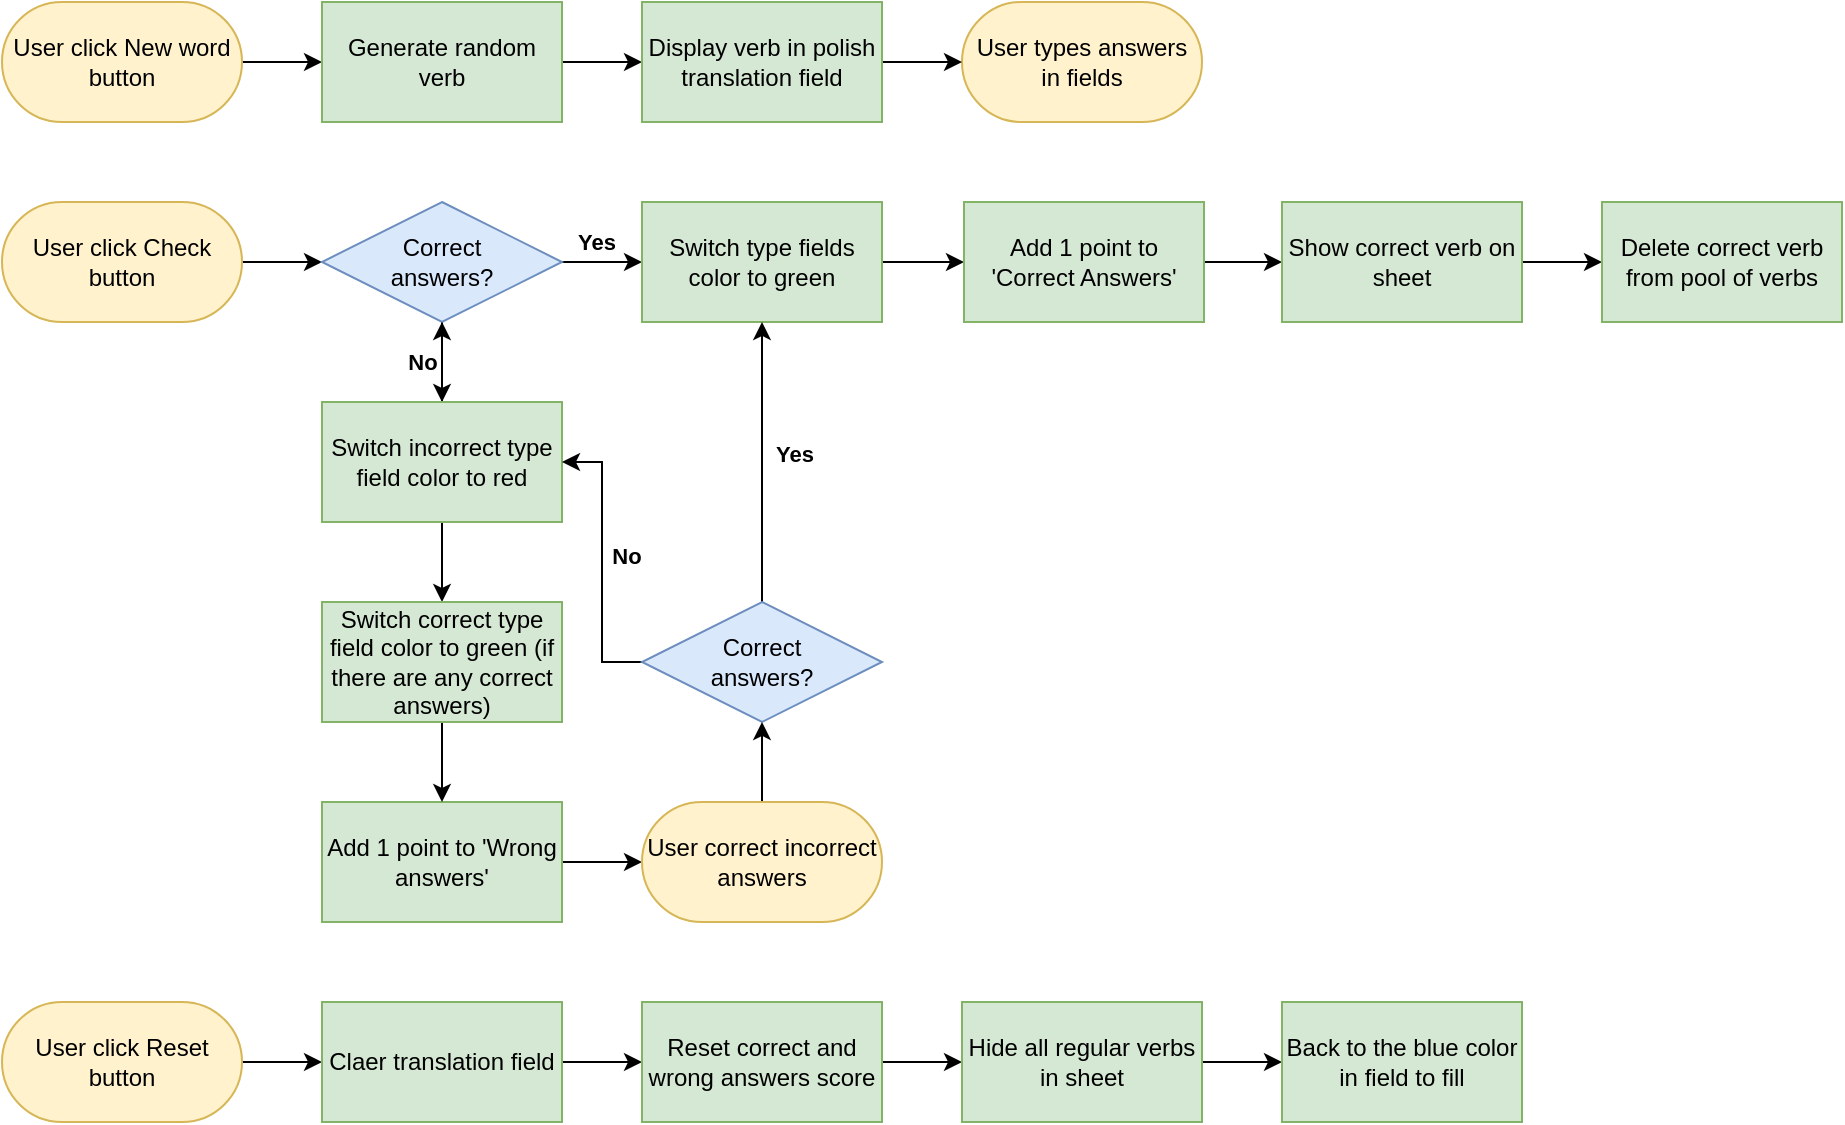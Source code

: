 <mxfile version="24.4.4" type="github">
  <diagram name="Strona-1" id="HVh6dgmQkRU_LPTNf-1_">
    <mxGraphModel dx="1122" dy="684" grid="1" gridSize="10" guides="1" tooltips="1" connect="1" arrows="1" fold="1" page="1" pageScale="1" pageWidth="827" pageHeight="1169" math="0" shadow="0">
      <root>
        <mxCell id="0" />
        <mxCell id="1" parent="0" />
        <mxCell id="uzbUSXCzAW2C1Ospv1cJ-5" style="edgeStyle=orthogonalEdgeStyle;rounded=0;orthogonalLoop=1;jettySize=auto;html=1;exitX=1;exitY=0.5;exitDx=0;exitDy=0;entryX=0;entryY=0.5;entryDx=0;entryDy=0;" edge="1" parent="1" source="uzbUSXCzAW2C1Ospv1cJ-3" target="uzbUSXCzAW2C1Ospv1cJ-6">
          <mxGeometry relative="1" as="geometry">
            <mxPoint x="160" y="30" as="targetPoint" />
          </mxGeometry>
        </mxCell>
        <mxCell id="uzbUSXCzAW2C1Ospv1cJ-3" value="User click New word button" style="rounded=1;whiteSpace=wrap;html=1;arcSize=50;fillColor=#fff2cc;strokeColor=#d6b656;" vertex="1" parent="1">
          <mxGeometry width="120" height="60" as="geometry" />
        </mxCell>
        <mxCell id="uzbUSXCzAW2C1Ospv1cJ-32" style="edgeStyle=orthogonalEdgeStyle;rounded=0;orthogonalLoop=1;jettySize=auto;html=1;exitX=1;exitY=0.5;exitDx=0;exitDy=0;" edge="1" parent="1" source="uzbUSXCzAW2C1Ospv1cJ-6" target="uzbUSXCzAW2C1Ospv1cJ-31">
          <mxGeometry relative="1" as="geometry" />
        </mxCell>
        <mxCell id="uzbUSXCzAW2C1Ospv1cJ-6" value="Generate random verb" style="rounded=0;whiteSpace=wrap;html=1;fillColor=#d5e8d4;strokeColor=#82b366;" vertex="1" parent="1">
          <mxGeometry x="160" width="120" height="60" as="geometry" />
        </mxCell>
        <mxCell id="uzbUSXCzAW2C1Ospv1cJ-9" value="User types answers in fields" style="rounded=1;whiteSpace=wrap;html=1;arcSize=50;fillColor=#fff2cc;strokeColor=#d6b656;" vertex="1" parent="1">
          <mxGeometry x="480" width="120" height="60" as="geometry" />
        </mxCell>
        <mxCell id="uzbUSXCzAW2C1Ospv1cJ-18" style="edgeStyle=orthogonalEdgeStyle;rounded=0;orthogonalLoop=1;jettySize=auto;html=1;exitX=1;exitY=0.5;exitDx=0;exitDy=0;entryX=0;entryY=0.5;entryDx=0;entryDy=0;" edge="1" parent="1" source="uzbUSXCzAW2C1Ospv1cJ-12" target="uzbUSXCzAW2C1Ospv1cJ-14">
          <mxGeometry relative="1" as="geometry" />
        </mxCell>
        <mxCell id="uzbUSXCzAW2C1Ospv1cJ-12" value="User click Check button" style="rounded=1;whiteSpace=wrap;html=1;arcSize=50;fillColor=#fff2cc;strokeColor=#d6b656;" vertex="1" parent="1">
          <mxGeometry y="100" width="120" height="60" as="geometry" />
        </mxCell>
        <mxCell id="uzbUSXCzAW2C1Ospv1cJ-20" style="edgeStyle=orthogonalEdgeStyle;rounded=0;orthogonalLoop=1;jettySize=auto;html=1;exitX=1;exitY=0.5;exitDx=0;exitDy=0;entryX=0;entryY=0.5;entryDx=0;entryDy=0;" edge="1" parent="1" source="uzbUSXCzAW2C1Ospv1cJ-14" target="uzbUSXCzAW2C1Ospv1cJ-19">
          <mxGeometry relative="1" as="geometry" />
        </mxCell>
        <mxCell id="uzbUSXCzAW2C1Ospv1cJ-21" value="Yes" style="edgeLabel;html=1;align=center;verticalAlign=middle;resizable=0;points=[];fontStyle=1" vertex="1" connectable="0" parent="uzbUSXCzAW2C1Ospv1cJ-20">
          <mxGeometry x="-0.175" relative="1" as="geometry">
            <mxPoint y="-10" as="offset" />
          </mxGeometry>
        </mxCell>
        <mxCell id="uzbUSXCzAW2C1Ospv1cJ-25" style="edgeStyle=orthogonalEdgeStyle;rounded=0;orthogonalLoop=1;jettySize=auto;html=1;entryX=0.5;entryY=0;entryDx=0;entryDy=0;" edge="1" parent="1" source="uzbUSXCzAW2C1Ospv1cJ-14" target="uzbUSXCzAW2C1Ospv1cJ-24">
          <mxGeometry relative="1" as="geometry" />
        </mxCell>
        <mxCell id="uzbUSXCzAW2C1Ospv1cJ-14" value="Correct&lt;div&gt;answers?&lt;/div&gt;" style="rhombus;whiteSpace=wrap;html=1;fillColor=#dae8fc;strokeColor=#6c8ebf;" vertex="1" parent="1">
          <mxGeometry x="160" y="100" width="120" height="60" as="geometry" />
        </mxCell>
        <mxCell id="uzbUSXCzAW2C1Ospv1cJ-15" style="edgeStyle=orthogonalEdgeStyle;rounded=0;orthogonalLoop=1;jettySize=auto;html=1;exitX=0.5;exitY=1;exitDx=0;exitDy=0;" edge="1" parent="1" source="uzbUSXCzAW2C1Ospv1cJ-14" target="uzbUSXCzAW2C1Ospv1cJ-14">
          <mxGeometry relative="1" as="geometry" />
        </mxCell>
        <mxCell id="uzbUSXCzAW2C1Ospv1cJ-30" style="edgeStyle=orthogonalEdgeStyle;rounded=0;orthogonalLoop=1;jettySize=auto;html=1;exitX=1;exitY=0.5;exitDx=0;exitDy=0;" edge="1" parent="1" source="uzbUSXCzAW2C1Ospv1cJ-19" target="uzbUSXCzAW2C1Ospv1cJ-29">
          <mxGeometry relative="1" as="geometry" />
        </mxCell>
        <mxCell id="uzbUSXCzAW2C1Ospv1cJ-19" value="Switch type fields color to green" style="rounded=0;whiteSpace=wrap;html=1;fillColor=#d5e8d4;strokeColor=#82b366;" vertex="1" parent="1">
          <mxGeometry x="320" y="100" width="120" height="60" as="geometry" />
        </mxCell>
        <mxCell id="uzbUSXCzAW2C1Ospv1cJ-27" value="" style="edgeStyle=orthogonalEdgeStyle;rounded=0;orthogonalLoop=1;jettySize=auto;html=1;" edge="1" parent="1" source="uzbUSXCzAW2C1Ospv1cJ-24" target="uzbUSXCzAW2C1Ospv1cJ-14">
          <mxGeometry relative="1" as="geometry" />
        </mxCell>
        <mxCell id="uzbUSXCzAW2C1Ospv1cJ-28" value="No" style="edgeLabel;html=1;align=center;verticalAlign=middle;resizable=0;points=[];fontStyle=1" vertex="1" connectable="0" parent="uzbUSXCzAW2C1Ospv1cJ-27">
          <mxGeometry x="0.44" y="-3" relative="1" as="geometry">
            <mxPoint x="-13" y="9" as="offset" />
          </mxGeometry>
        </mxCell>
        <mxCell id="uzbUSXCzAW2C1Ospv1cJ-51" style="edgeStyle=orthogonalEdgeStyle;rounded=0;orthogonalLoop=1;jettySize=auto;html=1;exitX=0.5;exitY=1;exitDx=0;exitDy=0;entryX=0.5;entryY=0;entryDx=0;entryDy=0;" edge="1" parent="1" source="uzbUSXCzAW2C1Ospv1cJ-24" target="uzbUSXCzAW2C1Ospv1cJ-37">
          <mxGeometry relative="1" as="geometry" />
        </mxCell>
        <mxCell id="uzbUSXCzAW2C1Ospv1cJ-24" value="Switch incorrect type field color to red" style="rounded=0;whiteSpace=wrap;html=1;fillColor=#d5e8d4;strokeColor=#82b366;" vertex="1" parent="1">
          <mxGeometry x="160" y="200" width="120" height="60" as="geometry" />
        </mxCell>
        <mxCell id="uzbUSXCzAW2C1Ospv1cJ-48" style="edgeStyle=orthogonalEdgeStyle;rounded=0;orthogonalLoop=1;jettySize=auto;html=1;exitX=1;exitY=0.5;exitDx=0;exitDy=0;" edge="1" parent="1" source="uzbUSXCzAW2C1Ospv1cJ-29" target="uzbUSXCzAW2C1Ospv1cJ-47">
          <mxGeometry relative="1" as="geometry" />
        </mxCell>
        <mxCell id="uzbUSXCzAW2C1Ospv1cJ-29" value="Add 1 point to &#39;Correct Answers&#39;" style="rounded=0;whiteSpace=wrap;html=1;fillColor=#d5e8d4;strokeColor=#82b366;" vertex="1" parent="1">
          <mxGeometry x="481" y="100" width="120" height="60" as="geometry" />
        </mxCell>
        <mxCell id="uzbUSXCzAW2C1Ospv1cJ-34" style="edgeStyle=orthogonalEdgeStyle;rounded=0;orthogonalLoop=1;jettySize=auto;html=1;exitX=1;exitY=0.5;exitDx=0;exitDy=0;entryX=0;entryY=0.5;entryDx=0;entryDy=0;" edge="1" parent="1" source="uzbUSXCzAW2C1Ospv1cJ-31" target="uzbUSXCzAW2C1Ospv1cJ-9">
          <mxGeometry relative="1" as="geometry" />
        </mxCell>
        <mxCell id="uzbUSXCzAW2C1Ospv1cJ-31" value="Display verb in polish translation field" style="rounded=0;whiteSpace=wrap;html=1;fillColor=#d5e8d4;strokeColor=#82b366;" vertex="1" parent="1">
          <mxGeometry x="320" width="120" height="60" as="geometry" />
        </mxCell>
        <mxCell id="uzbUSXCzAW2C1Ospv1cJ-70" style="edgeStyle=orthogonalEdgeStyle;rounded=0;orthogonalLoop=1;jettySize=auto;html=1;exitX=1;exitY=0.5;exitDx=0;exitDy=0;entryX=0;entryY=0.5;entryDx=0;entryDy=0;" edge="1" parent="1" source="uzbUSXCzAW2C1Ospv1cJ-35" target="uzbUSXCzAW2C1Ospv1cJ-69">
          <mxGeometry relative="1" as="geometry" />
        </mxCell>
        <mxCell id="uzbUSXCzAW2C1Ospv1cJ-35" value="Add 1 point to &#39;Wrong answers&#39;" style="rounded=0;whiteSpace=wrap;html=1;fillColor=#d5e8d4;strokeColor=#82b366;" vertex="1" parent="1">
          <mxGeometry x="160" y="400" width="120" height="60" as="geometry" />
        </mxCell>
        <mxCell id="uzbUSXCzAW2C1Ospv1cJ-52" style="edgeStyle=orthogonalEdgeStyle;rounded=0;orthogonalLoop=1;jettySize=auto;html=1;exitX=0.5;exitY=1;exitDx=0;exitDy=0;entryX=0.5;entryY=0;entryDx=0;entryDy=0;" edge="1" parent="1" source="uzbUSXCzAW2C1Ospv1cJ-37" target="uzbUSXCzAW2C1Ospv1cJ-35">
          <mxGeometry relative="1" as="geometry" />
        </mxCell>
        <mxCell id="uzbUSXCzAW2C1Ospv1cJ-37" value="Switch correct type field color to green (if there are any correct answers)" style="rounded=0;whiteSpace=wrap;html=1;fillColor=#d5e8d4;strokeColor=#82b366;" vertex="1" parent="1">
          <mxGeometry x="160" y="300" width="120" height="60" as="geometry" />
        </mxCell>
        <mxCell id="uzbUSXCzAW2C1Ospv1cJ-72" style="edgeStyle=orthogonalEdgeStyle;rounded=0;orthogonalLoop=1;jettySize=auto;html=1;exitX=0.5;exitY=0;exitDx=0;exitDy=0;entryX=0.5;entryY=1;entryDx=0;entryDy=0;" edge="1" parent="1" source="uzbUSXCzAW2C1Ospv1cJ-40" target="uzbUSXCzAW2C1Ospv1cJ-19">
          <mxGeometry relative="1" as="geometry" />
        </mxCell>
        <mxCell id="uzbUSXCzAW2C1Ospv1cJ-74" style="edgeStyle=orthogonalEdgeStyle;rounded=0;orthogonalLoop=1;jettySize=auto;html=1;exitX=0;exitY=0.5;exitDx=0;exitDy=0;entryX=1;entryY=0.5;entryDx=0;entryDy=0;" edge="1" parent="1" source="uzbUSXCzAW2C1Ospv1cJ-40" target="uzbUSXCzAW2C1Ospv1cJ-24">
          <mxGeometry relative="1" as="geometry" />
        </mxCell>
        <mxCell id="uzbUSXCzAW2C1Ospv1cJ-40" value="Correct&lt;div&gt;answers?&lt;/div&gt;" style="rhombus;whiteSpace=wrap;html=1;fillColor=#dae8fc;strokeColor=#6c8ebf;" vertex="1" parent="1">
          <mxGeometry x="320" y="300" width="120" height="60" as="geometry" />
        </mxCell>
        <mxCell id="uzbUSXCzAW2C1Ospv1cJ-50" style="edgeStyle=orthogonalEdgeStyle;rounded=0;orthogonalLoop=1;jettySize=auto;html=1;exitX=1;exitY=0.5;exitDx=0;exitDy=0;" edge="1" parent="1" source="uzbUSXCzAW2C1Ospv1cJ-47" target="uzbUSXCzAW2C1Ospv1cJ-49">
          <mxGeometry relative="1" as="geometry" />
        </mxCell>
        <mxCell id="uzbUSXCzAW2C1Ospv1cJ-47" value="Show correct verb on sheet" style="rounded=0;whiteSpace=wrap;html=1;fillColor=#d5e8d4;strokeColor=#82b366;" vertex="1" parent="1">
          <mxGeometry x="640" y="100" width="120" height="60" as="geometry" />
        </mxCell>
        <mxCell id="uzbUSXCzAW2C1Ospv1cJ-49" value="Delete correct verb from pool of verbs" style="rounded=0;whiteSpace=wrap;html=1;fillColor=#d5e8d4;strokeColor=#82b366;" vertex="1" parent="1">
          <mxGeometry x="800" y="100" width="120" height="60" as="geometry" />
        </mxCell>
        <mxCell id="uzbUSXCzAW2C1Ospv1cJ-59" style="edgeStyle=orthogonalEdgeStyle;rounded=0;orthogonalLoop=1;jettySize=auto;html=1;exitX=1;exitY=0.5;exitDx=0;exitDy=0;entryX=0;entryY=0.5;entryDx=0;entryDy=0;" edge="1" parent="1" source="uzbUSXCzAW2C1Ospv1cJ-57" target="uzbUSXCzAW2C1Ospv1cJ-58">
          <mxGeometry relative="1" as="geometry" />
        </mxCell>
        <mxCell id="uzbUSXCzAW2C1Ospv1cJ-57" value="User click Reset button" style="rounded=1;whiteSpace=wrap;html=1;arcSize=50;fillColor=#fff2cc;strokeColor=#d6b656;" vertex="1" parent="1">
          <mxGeometry y="500" width="120" height="60" as="geometry" />
        </mxCell>
        <mxCell id="uzbUSXCzAW2C1Ospv1cJ-66" style="edgeStyle=orthogonalEdgeStyle;rounded=0;orthogonalLoop=1;jettySize=auto;html=1;exitX=1;exitY=0.5;exitDx=0;exitDy=0;entryX=0;entryY=0.5;entryDx=0;entryDy=0;" edge="1" parent="1" source="uzbUSXCzAW2C1Ospv1cJ-58" target="uzbUSXCzAW2C1Ospv1cJ-60">
          <mxGeometry relative="1" as="geometry" />
        </mxCell>
        <mxCell id="uzbUSXCzAW2C1Ospv1cJ-58" value="Claer translation field&lt;span style=&quot;color: rgba(0, 0, 0, 0); font-family: monospace; font-size: 0px; text-align: start; text-wrap: nowrap;&quot;&gt;%3CmxGraphModel%3E%3Croot%3E%3CmxCell%20id%3D%220%22%2F%3E%3CmxCell%20id%3D%221%22%20parent%3D%220%22%2F%3E%3CmxCell%20id%3D%222%22%20value%3D%22Generate%20random%20verb%22%20style%3D%22rounded%3D0%3BwhiteSpace%3Dwrap%3Bhtml%3D1%3BfillColor%3D%23d5e8d4%3BstrokeColor%3D%2382b366%3B%22%20vertex%3D%221%22%20parent%3D%221%22%3E%3CmxGeometry%20x%3D%22160%22%20width%3D%22120%22%20height%3D%2260%22%20as%3D%22geometry%22%2F%3E%3C%2FmxCell%3E%3C%2Froot%3E%3C%2FmxGraphModel%3E&lt;/span&gt;" style="rounded=0;whiteSpace=wrap;html=1;fillColor=#d5e8d4;strokeColor=#82b366;" vertex="1" parent="1">
          <mxGeometry x="160" y="500" width="120" height="60" as="geometry" />
        </mxCell>
        <mxCell id="uzbUSXCzAW2C1Ospv1cJ-67" style="edgeStyle=orthogonalEdgeStyle;rounded=0;orthogonalLoop=1;jettySize=auto;html=1;exitX=1;exitY=0.5;exitDx=0;exitDy=0;entryX=0;entryY=0.5;entryDx=0;entryDy=0;" edge="1" parent="1" source="uzbUSXCzAW2C1Ospv1cJ-60" target="uzbUSXCzAW2C1Ospv1cJ-61">
          <mxGeometry relative="1" as="geometry" />
        </mxCell>
        <mxCell id="uzbUSXCzAW2C1Ospv1cJ-60" value="Reset correct and wrong answers score&lt;span style=&quot;color: rgba(0, 0, 0, 0); font-family: monospace; font-size: 0px; text-align: start; text-wrap: nowrap;&quot;&gt;%3CmxGraphModel%3E%3Croot%3E%3CmxCell%20id%3D%220%22%2F%3E%3CmxCell%20id%3D%221%22%20parent%3D%220%22%2F%3E%3CmxCell%20id%3D%222%22%20value%3D%22Generate%20random%20verb%22%20style%3D%22rounded%3D0%3BwhiteSpace%3Dwrap%3Bhtml%3D1%3BfillColor%3D%23d5e8d4%3BstrokeColor%3D%2382b366%3B%22%20vertex%3D%221%22%20parent%3D%221%22%3E%3CmxGeometry%20x%3D%22160%22%20width%3D%22120%22%20height%3D%2260%22%20as%3D%22geometry%22%2F%3E%3C%2FmxCell%3E%3C%2Froot%3E%3C%2FmxGraphModel%3E&lt;/span&gt;" style="rounded=0;whiteSpace=wrap;html=1;fillColor=#d5e8d4;strokeColor=#82b366;" vertex="1" parent="1">
          <mxGeometry x="320" y="500" width="120" height="60" as="geometry" />
        </mxCell>
        <mxCell id="uzbUSXCzAW2C1Ospv1cJ-68" style="edgeStyle=orthogonalEdgeStyle;rounded=0;orthogonalLoop=1;jettySize=auto;html=1;exitX=1;exitY=0.5;exitDx=0;exitDy=0;entryX=0;entryY=0.5;entryDx=0;entryDy=0;" edge="1" parent="1" source="uzbUSXCzAW2C1Ospv1cJ-61" target="uzbUSXCzAW2C1Ospv1cJ-65">
          <mxGeometry relative="1" as="geometry" />
        </mxCell>
        <mxCell id="uzbUSXCzAW2C1Ospv1cJ-61" value="Hide all regular verbs in sheet&lt;span style=&quot;color: rgba(0, 0, 0, 0); font-family: monospace; font-size: 0px; text-align: start; text-wrap: nowrap;&quot;&gt;%3CmxGraphModel%3E%3Croot%3E%3CmxCell%20id%3D%220%22%2F%3E%3CmxCell%20id%3D%221%22%20parent%3D%220%22%2F%3E%3CmxCell%20id%3D%222%22%20value%3D%22Generate%20random%20verb%22%20style%3D%22rounded%3D0%3BwhiteSpace%3Dwrap%3Bhtml%3D1%3BfillColor%3D%23d5e8d4%3BstrokeColor%3D%2382b366%3B%22%20vertex%3D%221%22%20parent%3D%221%22%3E%3CmxGeometry%20x%3D%22160%22%20width%3D%22120%22%20height%3D%2260%22%20as%3D%22geometry%22%2F%3E%3C%2FmxCell%3E%3C%2Froot%3E%3C%2FmxGraphModel%3E&lt;/span&gt;" style="rounded=0;whiteSpace=wrap;html=1;fillColor=#d5e8d4;strokeColor=#82b366;" vertex="1" parent="1">
          <mxGeometry x="480" y="500" width="120" height="60" as="geometry" />
        </mxCell>
        <mxCell id="uzbUSXCzAW2C1Ospv1cJ-65" value="Back to the blue color in field to fill" style="rounded=0;whiteSpace=wrap;html=1;fillColor=#d5e8d4;strokeColor=#82b366;" vertex="1" parent="1">
          <mxGeometry x="640" y="500" width="120" height="60" as="geometry" />
        </mxCell>
        <mxCell id="uzbUSXCzAW2C1Ospv1cJ-71" style="edgeStyle=orthogonalEdgeStyle;rounded=0;orthogonalLoop=1;jettySize=auto;html=1;exitX=0.5;exitY=0;exitDx=0;exitDy=0;entryX=0.5;entryY=1;entryDx=0;entryDy=0;" edge="1" parent="1" source="uzbUSXCzAW2C1Ospv1cJ-69" target="uzbUSXCzAW2C1Ospv1cJ-40">
          <mxGeometry relative="1" as="geometry" />
        </mxCell>
        <mxCell id="uzbUSXCzAW2C1Ospv1cJ-69" value="User correct incorrect answers" style="rounded=1;whiteSpace=wrap;html=1;arcSize=50;fillColor=#fff2cc;strokeColor=#d6b656;" vertex="1" parent="1">
          <mxGeometry x="320" y="400" width="120" height="60" as="geometry" />
        </mxCell>
        <mxCell id="uzbUSXCzAW2C1Ospv1cJ-73" value="Yes" style="edgeLabel;html=1;align=center;verticalAlign=middle;resizable=0;points=[];fontStyle=1" vertex="1" connectable="0" parent="1">
          <mxGeometry x="400" y="200" as="geometry">
            <mxPoint x="-4" y="26" as="offset" />
          </mxGeometry>
        </mxCell>
        <mxCell id="uzbUSXCzAW2C1Ospv1cJ-75" value="No" style="edgeLabel;html=1;align=center;verticalAlign=middle;resizable=0;points=[];fontStyle=1" vertex="1" connectable="0" parent="1">
          <mxGeometry x="200" y="270.005" as="geometry">
            <mxPoint x="112" y="7" as="offset" />
          </mxGeometry>
        </mxCell>
      </root>
    </mxGraphModel>
  </diagram>
</mxfile>
